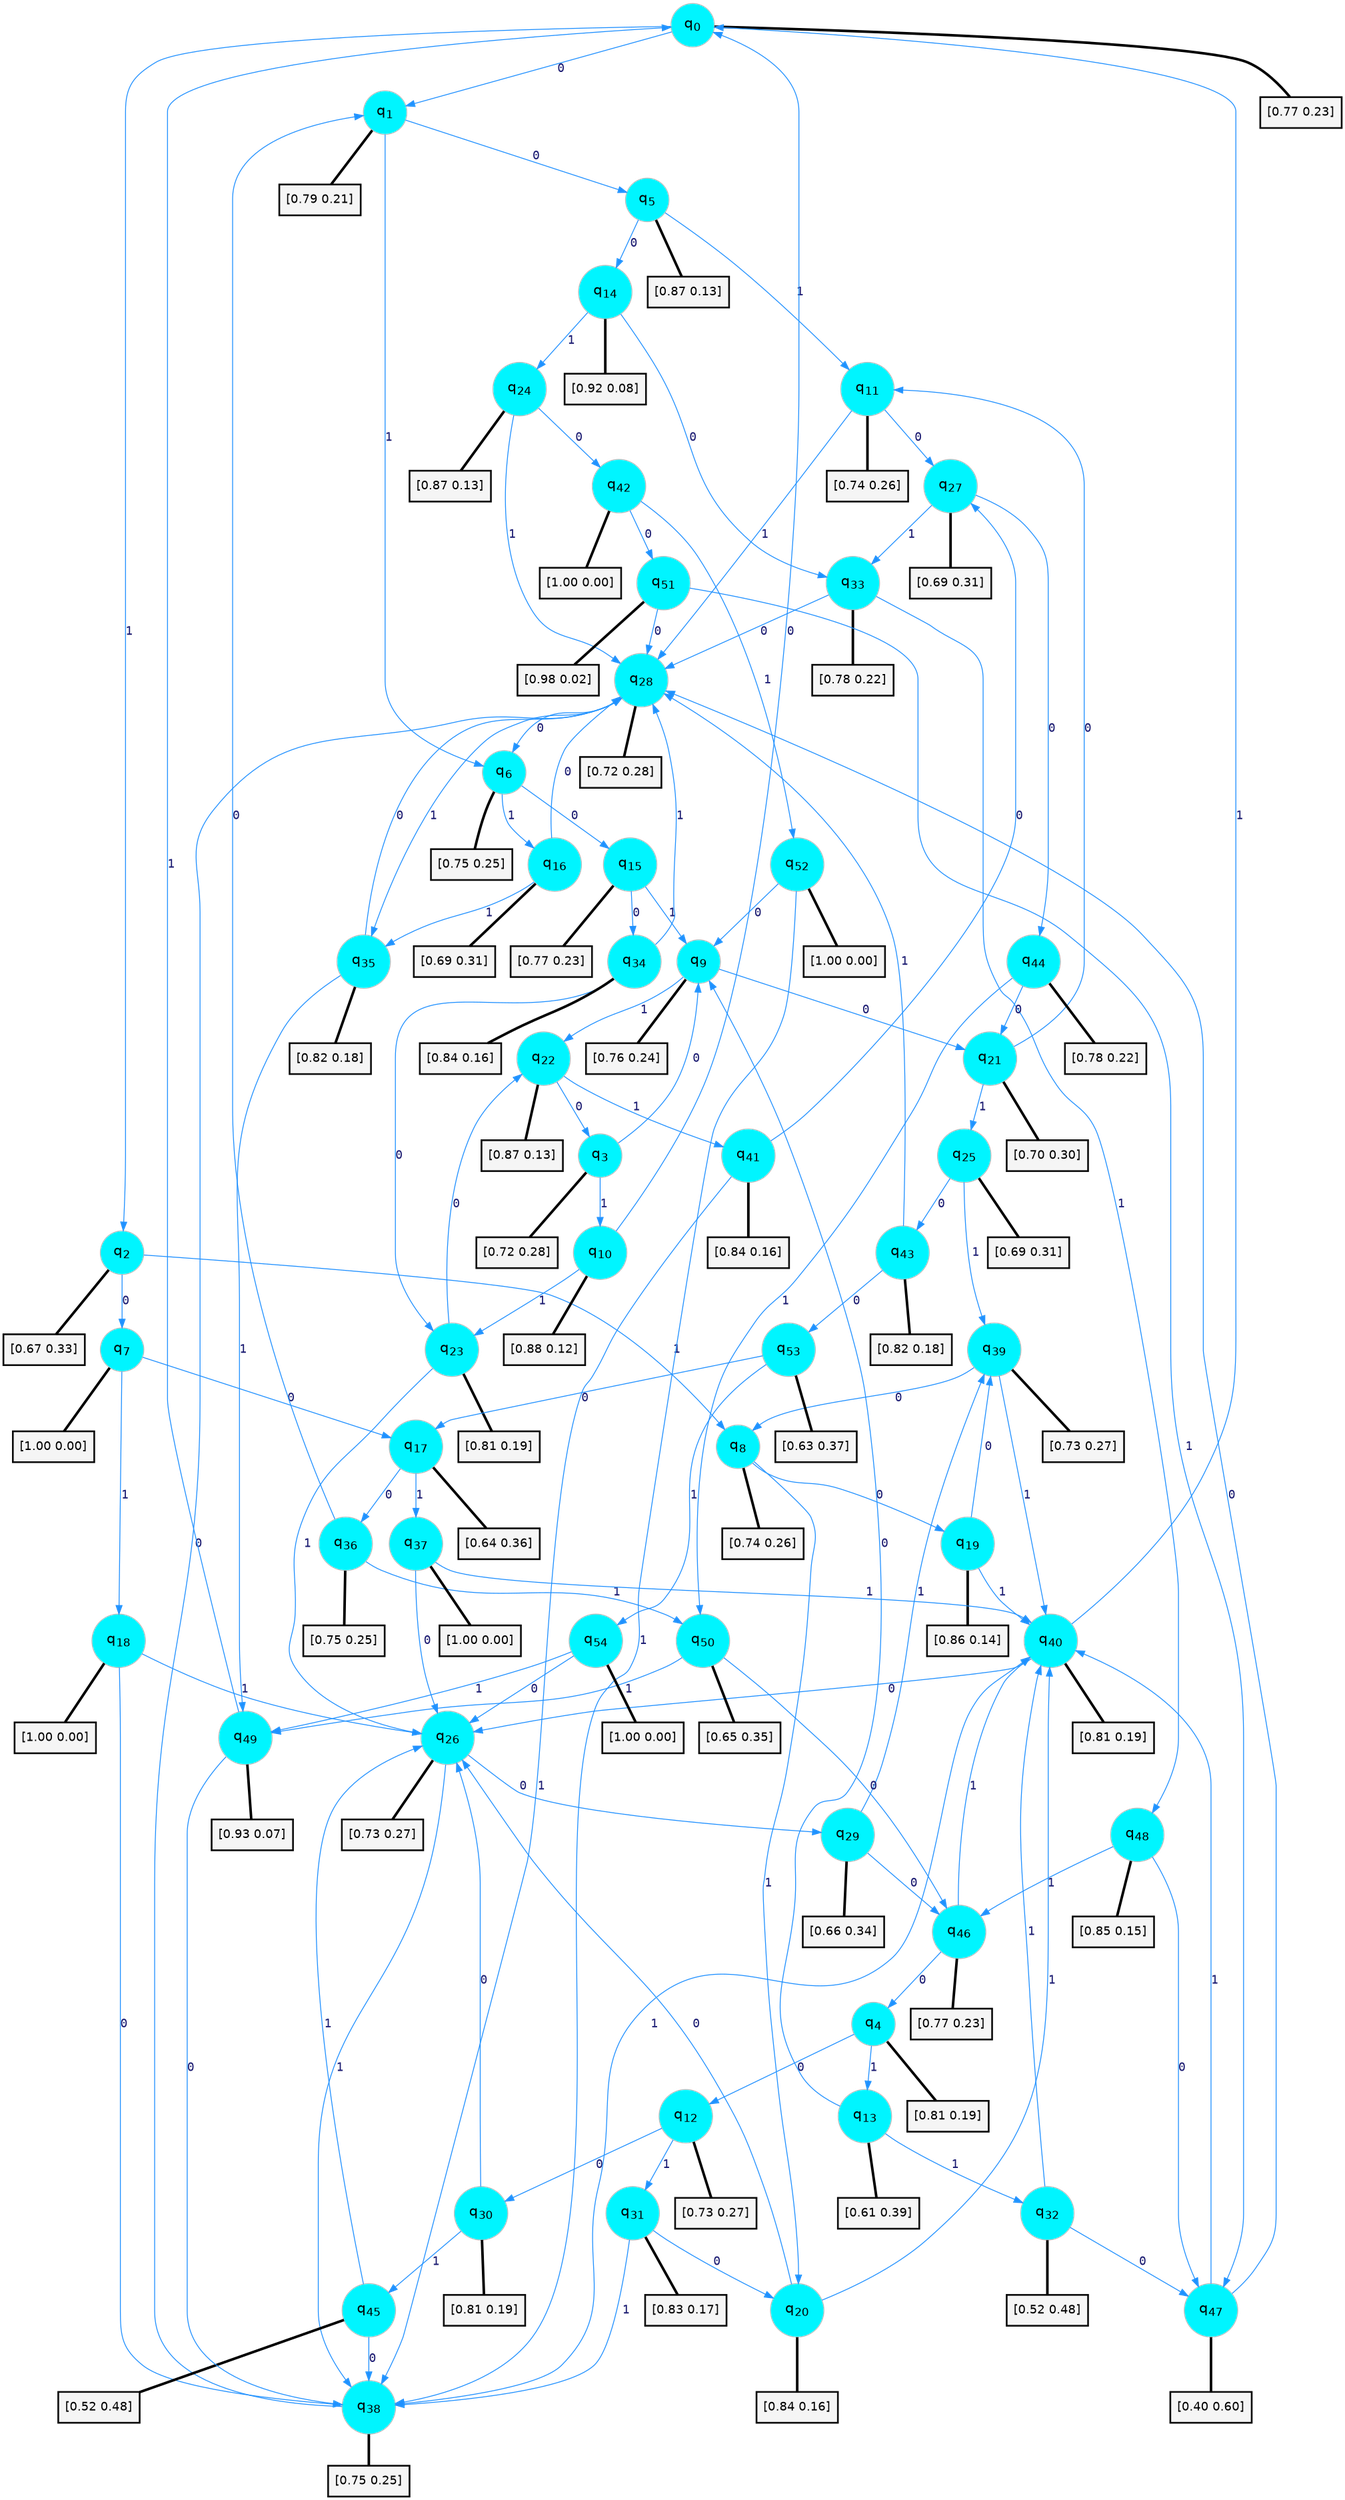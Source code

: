 digraph G {
graph [
bgcolor=transparent, dpi=300, rankdir=TD, size="40,25"];
node [
color=gray, fillcolor=turquoise1, fontcolor=black, fontname=Helvetica, fontsize=16, fontweight=bold, shape=circle, style=filled];
edge [
arrowsize=1, color=dodgerblue1, fontcolor=midnightblue, fontname=courier, fontweight=bold, penwidth=1, style=solid, weight=20];
0[label=<q<SUB>0</SUB>>];
1[label=<q<SUB>1</SUB>>];
2[label=<q<SUB>2</SUB>>];
3[label=<q<SUB>3</SUB>>];
4[label=<q<SUB>4</SUB>>];
5[label=<q<SUB>5</SUB>>];
6[label=<q<SUB>6</SUB>>];
7[label=<q<SUB>7</SUB>>];
8[label=<q<SUB>8</SUB>>];
9[label=<q<SUB>9</SUB>>];
10[label=<q<SUB>10</SUB>>];
11[label=<q<SUB>11</SUB>>];
12[label=<q<SUB>12</SUB>>];
13[label=<q<SUB>13</SUB>>];
14[label=<q<SUB>14</SUB>>];
15[label=<q<SUB>15</SUB>>];
16[label=<q<SUB>16</SUB>>];
17[label=<q<SUB>17</SUB>>];
18[label=<q<SUB>18</SUB>>];
19[label=<q<SUB>19</SUB>>];
20[label=<q<SUB>20</SUB>>];
21[label=<q<SUB>21</SUB>>];
22[label=<q<SUB>22</SUB>>];
23[label=<q<SUB>23</SUB>>];
24[label=<q<SUB>24</SUB>>];
25[label=<q<SUB>25</SUB>>];
26[label=<q<SUB>26</SUB>>];
27[label=<q<SUB>27</SUB>>];
28[label=<q<SUB>28</SUB>>];
29[label=<q<SUB>29</SUB>>];
30[label=<q<SUB>30</SUB>>];
31[label=<q<SUB>31</SUB>>];
32[label=<q<SUB>32</SUB>>];
33[label=<q<SUB>33</SUB>>];
34[label=<q<SUB>34</SUB>>];
35[label=<q<SUB>35</SUB>>];
36[label=<q<SUB>36</SUB>>];
37[label=<q<SUB>37</SUB>>];
38[label=<q<SUB>38</SUB>>];
39[label=<q<SUB>39</SUB>>];
40[label=<q<SUB>40</SUB>>];
41[label=<q<SUB>41</SUB>>];
42[label=<q<SUB>42</SUB>>];
43[label=<q<SUB>43</SUB>>];
44[label=<q<SUB>44</SUB>>];
45[label=<q<SUB>45</SUB>>];
46[label=<q<SUB>46</SUB>>];
47[label=<q<SUB>47</SUB>>];
48[label=<q<SUB>48</SUB>>];
49[label=<q<SUB>49</SUB>>];
50[label=<q<SUB>50</SUB>>];
51[label=<q<SUB>51</SUB>>];
52[label=<q<SUB>52</SUB>>];
53[label=<q<SUB>53</SUB>>];
54[label=<q<SUB>54</SUB>>];
55[label="[0.77 0.23]", shape=box,fontcolor=black, fontname=Helvetica, fontsize=14, penwidth=2, fillcolor=whitesmoke,color=black];
56[label="[0.79 0.21]", shape=box,fontcolor=black, fontname=Helvetica, fontsize=14, penwidth=2, fillcolor=whitesmoke,color=black];
57[label="[0.67 0.33]", shape=box,fontcolor=black, fontname=Helvetica, fontsize=14, penwidth=2, fillcolor=whitesmoke,color=black];
58[label="[0.72 0.28]", shape=box,fontcolor=black, fontname=Helvetica, fontsize=14, penwidth=2, fillcolor=whitesmoke,color=black];
59[label="[0.81 0.19]", shape=box,fontcolor=black, fontname=Helvetica, fontsize=14, penwidth=2, fillcolor=whitesmoke,color=black];
60[label="[0.87 0.13]", shape=box,fontcolor=black, fontname=Helvetica, fontsize=14, penwidth=2, fillcolor=whitesmoke,color=black];
61[label="[0.75 0.25]", shape=box,fontcolor=black, fontname=Helvetica, fontsize=14, penwidth=2, fillcolor=whitesmoke,color=black];
62[label="[1.00 0.00]", shape=box,fontcolor=black, fontname=Helvetica, fontsize=14, penwidth=2, fillcolor=whitesmoke,color=black];
63[label="[0.74 0.26]", shape=box,fontcolor=black, fontname=Helvetica, fontsize=14, penwidth=2, fillcolor=whitesmoke,color=black];
64[label="[0.76 0.24]", shape=box,fontcolor=black, fontname=Helvetica, fontsize=14, penwidth=2, fillcolor=whitesmoke,color=black];
65[label="[0.88 0.12]", shape=box,fontcolor=black, fontname=Helvetica, fontsize=14, penwidth=2, fillcolor=whitesmoke,color=black];
66[label="[0.74 0.26]", shape=box,fontcolor=black, fontname=Helvetica, fontsize=14, penwidth=2, fillcolor=whitesmoke,color=black];
67[label="[0.73 0.27]", shape=box,fontcolor=black, fontname=Helvetica, fontsize=14, penwidth=2, fillcolor=whitesmoke,color=black];
68[label="[0.61 0.39]", shape=box,fontcolor=black, fontname=Helvetica, fontsize=14, penwidth=2, fillcolor=whitesmoke,color=black];
69[label="[0.92 0.08]", shape=box,fontcolor=black, fontname=Helvetica, fontsize=14, penwidth=2, fillcolor=whitesmoke,color=black];
70[label="[0.77 0.23]", shape=box,fontcolor=black, fontname=Helvetica, fontsize=14, penwidth=2, fillcolor=whitesmoke,color=black];
71[label="[0.69 0.31]", shape=box,fontcolor=black, fontname=Helvetica, fontsize=14, penwidth=2, fillcolor=whitesmoke,color=black];
72[label="[0.64 0.36]", shape=box,fontcolor=black, fontname=Helvetica, fontsize=14, penwidth=2, fillcolor=whitesmoke,color=black];
73[label="[1.00 0.00]", shape=box,fontcolor=black, fontname=Helvetica, fontsize=14, penwidth=2, fillcolor=whitesmoke,color=black];
74[label="[0.86 0.14]", shape=box,fontcolor=black, fontname=Helvetica, fontsize=14, penwidth=2, fillcolor=whitesmoke,color=black];
75[label="[0.84 0.16]", shape=box,fontcolor=black, fontname=Helvetica, fontsize=14, penwidth=2, fillcolor=whitesmoke,color=black];
76[label="[0.70 0.30]", shape=box,fontcolor=black, fontname=Helvetica, fontsize=14, penwidth=2, fillcolor=whitesmoke,color=black];
77[label="[0.87 0.13]", shape=box,fontcolor=black, fontname=Helvetica, fontsize=14, penwidth=2, fillcolor=whitesmoke,color=black];
78[label="[0.81 0.19]", shape=box,fontcolor=black, fontname=Helvetica, fontsize=14, penwidth=2, fillcolor=whitesmoke,color=black];
79[label="[0.87 0.13]", shape=box,fontcolor=black, fontname=Helvetica, fontsize=14, penwidth=2, fillcolor=whitesmoke,color=black];
80[label="[0.69 0.31]", shape=box,fontcolor=black, fontname=Helvetica, fontsize=14, penwidth=2, fillcolor=whitesmoke,color=black];
81[label="[0.73 0.27]", shape=box,fontcolor=black, fontname=Helvetica, fontsize=14, penwidth=2, fillcolor=whitesmoke,color=black];
82[label="[0.69 0.31]", shape=box,fontcolor=black, fontname=Helvetica, fontsize=14, penwidth=2, fillcolor=whitesmoke,color=black];
83[label="[0.72 0.28]", shape=box,fontcolor=black, fontname=Helvetica, fontsize=14, penwidth=2, fillcolor=whitesmoke,color=black];
84[label="[0.66 0.34]", shape=box,fontcolor=black, fontname=Helvetica, fontsize=14, penwidth=2, fillcolor=whitesmoke,color=black];
85[label="[0.81 0.19]", shape=box,fontcolor=black, fontname=Helvetica, fontsize=14, penwidth=2, fillcolor=whitesmoke,color=black];
86[label="[0.83 0.17]", shape=box,fontcolor=black, fontname=Helvetica, fontsize=14, penwidth=2, fillcolor=whitesmoke,color=black];
87[label="[0.52 0.48]", shape=box,fontcolor=black, fontname=Helvetica, fontsize=14, penwidth=2, fillcolor=whitesmoke,color=black];
88[label="[0.78 0.22]", shape=box,fontcolor=black, fontname=Helvetica, fontsize=14, penwidth=2, fillcolor=whitesmoke,color=black];
89[label="[0.84 0.16]", shape=box,fontcolor=black, fontname=Helvetica, fontsize=14, penwidth=2, fillcolor=whitesmoke,color=black];
90[label="[0.82 0.18]", shape=box,fontcolor=black, fontname=Helvetica, fontsize=14, penwidth=2, fillcolor=whitesmoke,color=black];
91[label="[0.75 0.25]", shape=box,fontcolor=black, fontname=Helvetica, fontsize=14, penwidth=2, fillcolor=whitesmoke,color=black];
92[label="[1.00 0.00]", shape=box,fontcolor=black, fontname=Helvetica, fontsize=14, penwidth=2, fillcolor=whitesmoke,color=black];
93[label="[0.75 0.25]", shape=box,fontcolor=black, fontname=Helvetica, fontsize=14, penwidth=2, fillcolor=whitesmoke,color=black];
94[label="[0.73 0.27]", shape=box,fontcolor=black, fontname=Helvetica, fontsize=14, penwidth=2, fillcolor=whitesmoke,color=black];
95[label="[0.81 0.19]", shape=box,fontcolor=black, fontname=Helvetica, fontsize=14, penwidth=2, fillcolor=whitesmoke,color=black];
96[label="[0.84 0.16]", shape=box,fontcolor=black, fontname=Helvetica, fontsize=14, penwidth=2, fillcolor=whitesmoke,color=black];
97[label="[1.00 0.00]", shape=box,fontcolor=black, fontname=Helvetica, fontsize=14, penwidth=2, fillcolor=whitesmoke,color=black];
98[label="[0.82 0.18]", shape=box,fontcolor=black, fontname=Helvetica, fontsize=14, penwidth=2, fillcolor=whitesmoke,color=black];
99[label="[0.78 0.22]", shape=box,fontcolor=black, fontname=Helvetica, fontsize=14, penwidth=2, fillcolor=whitesmoke,color=black];
100[label="[0.52 0.48]", shape=box,fontcolor=black, fontname=Helvetica, fontsize=14, penwidth=2, fillcolor=whitesmoke,color=black];
101[label="[0.77 0.23]", shape=box,fontcolor=black, fontname=Helvetica, fontsize=14, penwidth=2, fillcolor=whitesmoke,color=black];
102[label="[0.40 0.60]", shape=box,fontcolor=black, fontname=Helvetica, fontsize=14, penwidth=2, fillcolor=whitesmoke,color=black];
103[label="[0.85 0.15]", shape=box,fontcolor=black, fontname=Helvetica, fontsize=14, penwidth=2, fillcolor=whitesmoke,color=black];
104[label="[0.93 0.07]", shape=box,fontcolor=black, fontname=Helvetica, fontsize=14, penwidth=2, fillcolor=whitesmoke,color=black];
105[label="[0.65 0.35]", shape=box,fontcolor=black, fontname=Helvetica, fontsize=14, penwidth=2, fillcolor=whitesmoke,color=black];
106[label="[0.98 0.02]", shape=box,fontcolor=black, fontname=Helvetica, fontsize=14, penwidth=2, fillcolor=whitesmoke,color=black];
107[label="[1.00 0.00]", shape=box,fontcolor=black, fontname=Helvetica, fontsize=14, penwidth=2, fillcolor=whitesmoke,color=black];
108[label="[0.63 0.37]", shape=box,fontcolor=black, fontname=Helvetica, fontsize=14, penwidth=2, fillcolor=whitesmoke,color=black];
109[label="[1.00 0.00]", shape=box,fontcolor=black, fontname=Helvetica, fontsize=14, penwidth=2, fillcolor=whitesmoke,color=black];
0->1 [label=0];
0->2 [label=1];
0->55 [arrowhead=none, penwidth=3,color=black];
1->5 [label=0];
1->6 [label=1];
1->56 [arrowhead=none, penwidth=3,color=black];
2->7 [label=0];
2->8 [label=1];
2->57 [arrowhead=none, penwidth=3,color=black];
3->9 [label=0];
3->10 [label=1];
3->58 [arrowhead=none, penwidth=3,color=black];
4->12 [label=0];
4->13 [label=1];
4->59 [arrowhead=none, penwidth=3,color=black];
5->14 [label=0];
5->11 [label=1];
5->60 [arrowhead=none, penwidth=3,color=black];
6->15 [label=0];
6->16 [label=1];
6->61 [arrowhead=none, penwidth=3,color=black];
7->17 [label=0];
7->18 [label=1];
7->62 [arrowhead=none, penwidth=3,color=black];
8->19 [label=0];
8->20 [label=1];
8->63 [arrowhead=none, penwidth=3,color=black];
9->21 [label=0];
9->22 [label=1];
9->64 [arrowhead=none, penwidth=3,color=black];
10->0 [label=0];
10->23 [label=1];
10->65 [arrowhead=none, penwidth=3,color=black];
11->27 [label=0];
11->28 [label=1];
11->66 [arrowhead=none, penwidth=3,color=black];
12->30 [label=0];
12->31 [label=1];
12->67 [arrowhead=none, penwidth=3,color=black];
13->9 [label=0];
13->32 [label=1];
13->68 [arrowhead=none, penwidth=3,color=black];
14->33 [label=0];
14->24 [label=1];
14->69 [arrowhead=none, penwidth=3,color=black];
15->34 [label=0];
15->9 [label=1];
15->70 [arrowhead=none, penwidth=3,color=black];
16->28 [label=0];
16->35 [label=1];
16->71 [arrowhead=none, penwidth=3,color=black];
17->36 [label=0];
17->37 [label=1];
17->72 [arrowhead=none, penwidth=3,color=black];
18->38 [label=0];
18->26 [label=1];
18->73 [arrowhead=none, penwidth=3,color=black];
19->39 [label=0];
19->40 [label=1];
19->74 [arrowhead=none, penwidth=3,color=black];
20->26 [label=0];
20->40 [label=1];
20->75 [arrowhead=none, penwidth=3,color=black];
21->11 [label=0];
21->25 [label=1];
21->76 [arrowhead=none, penwidth=3,color=black];
22->3 [label=0];
22->41 [label=1];
22->77 [arrowhead=none, penwidth=3,color=black];
23->22 [label=0];
23->26 [label=1];
23->78 [arrowhead=none, penwidth=3,color=black];
24->42 [label=0];
24->28 [label=1];
24->79 [arrowhead=none, penwidth=3,color=black];
25->43 [label=0];
25->39 [label=1];
25->80 [arrowhead=none, penwidth=3,color=black];
26->29 [label=0];
26->38 [label=1];
26->81 [arrowhead=none, penwidth=3,color=black];
27->44 [label=0];
27->33 [label=1];
27->82 [arrowhead=none, penwidth=3,color=black];
28->6 [label=0];
28->35 [label=1];
28->83 [arrowhead=none, penwidth=3,color=black];
29->46 [label=0];
29->39 [label=1];
29->84 [arrowhead=none, penwidth=3,color=black];
30->26 [label=0];
30->45 [label=1];
30->85 [arrowhead=none, penwidth=3,color=black];
31->20 [label=0];
31->38 [label=1];
31->86 [arrowhead=none, penwidth=3,color=black];
32->47 [label=0];
32->40 [label=1];
32->87 [arrowhead=none, penwidth=3,color=black];
33->28 [label=0];
33->48 [label=1];
33->88 [arrowhead=none, penwidth=3,color=black];
34->23 [label=0];
34->28 [label=1];
34->89 [arrowhead=none, penwidth=3,color=black];
35->28 [label=0];
35->49 [label=1];
35->90 [arrowhead=none, penwidth=3,color=black];
36->1 [label=0];
36->50 [label=1];
36->91 [arrowhead=none, penwidth=3,color=black];
37->26 [label=0];
37->40 [label=1];
37->92 [arrowhead=none, penwidth=3,color=black];
38->28 [label=0];
38->40 [label=1];
38->93 [arrowhead=none, penwidth=3,color=black];
39->8 [label=0];
39->40 [label=1];
39->94 [arrowhead=none, penwidth=3,color=black];
40->26 [label=0];
40->0 [label=1];
40->95 [arrowhead=none, penwidth=3,color=black];
41->27 [label=0];
41->38 [label=1];
41->96 [arrowhead=none, penwidth=3,color=black];
42->51 [label=0];
42->52 [label=1];
42->97 [arrowhead=none, penwidth=3,color=black];
43->53 [label=0];
43->28 [label=1];
43->98 [arrowhead=none, penwidth=3,color=black];
44->21 [label=0];
44->50 [label=1];
44->99 [arrowhead=none, penwidth=3,color=black];
45->38 [label=0];
45->26 [label=1];
45->100 [arrowhead=none, penwidth=3,color=black];
46->4 [label=0];
46->40 [label=1];
46->101 [arrowhead=none, penwidth=3,color=black];
47->28 [label=0];
47->40 [label=1];
47->102 [arrowhead=none, penwidth=3,color=black];
48->47 [label=0];
48->46 [label=1];
48->103 [arrowhead=none, penwidth=3,color=black];
49->38 [label=0];
49->0 [label=1];
49->104 [arrowhead=none, penwidth=3,color=black];
50->46 [label=0];
50->49 [label=1];
50->105 [arrowhead=none, penwidth=3,color=black];
51->28 [label=0];
51->47 [label=1];
51->106 [arrowhead=none, penwidth=3,color=black];
52->9 [label=0];
52->38 [label=1];
52->107 [arrowhead=none, penwidth=3,color=black];
53->17 [label=0];
53->54 [label=1];
53->108 [arrowhead=none, penwidth=3,color=black];
54->26 [label=0];
54->49 [label=1];
54->109 [arrowhead=none, penwidth=3,color=black];
}
